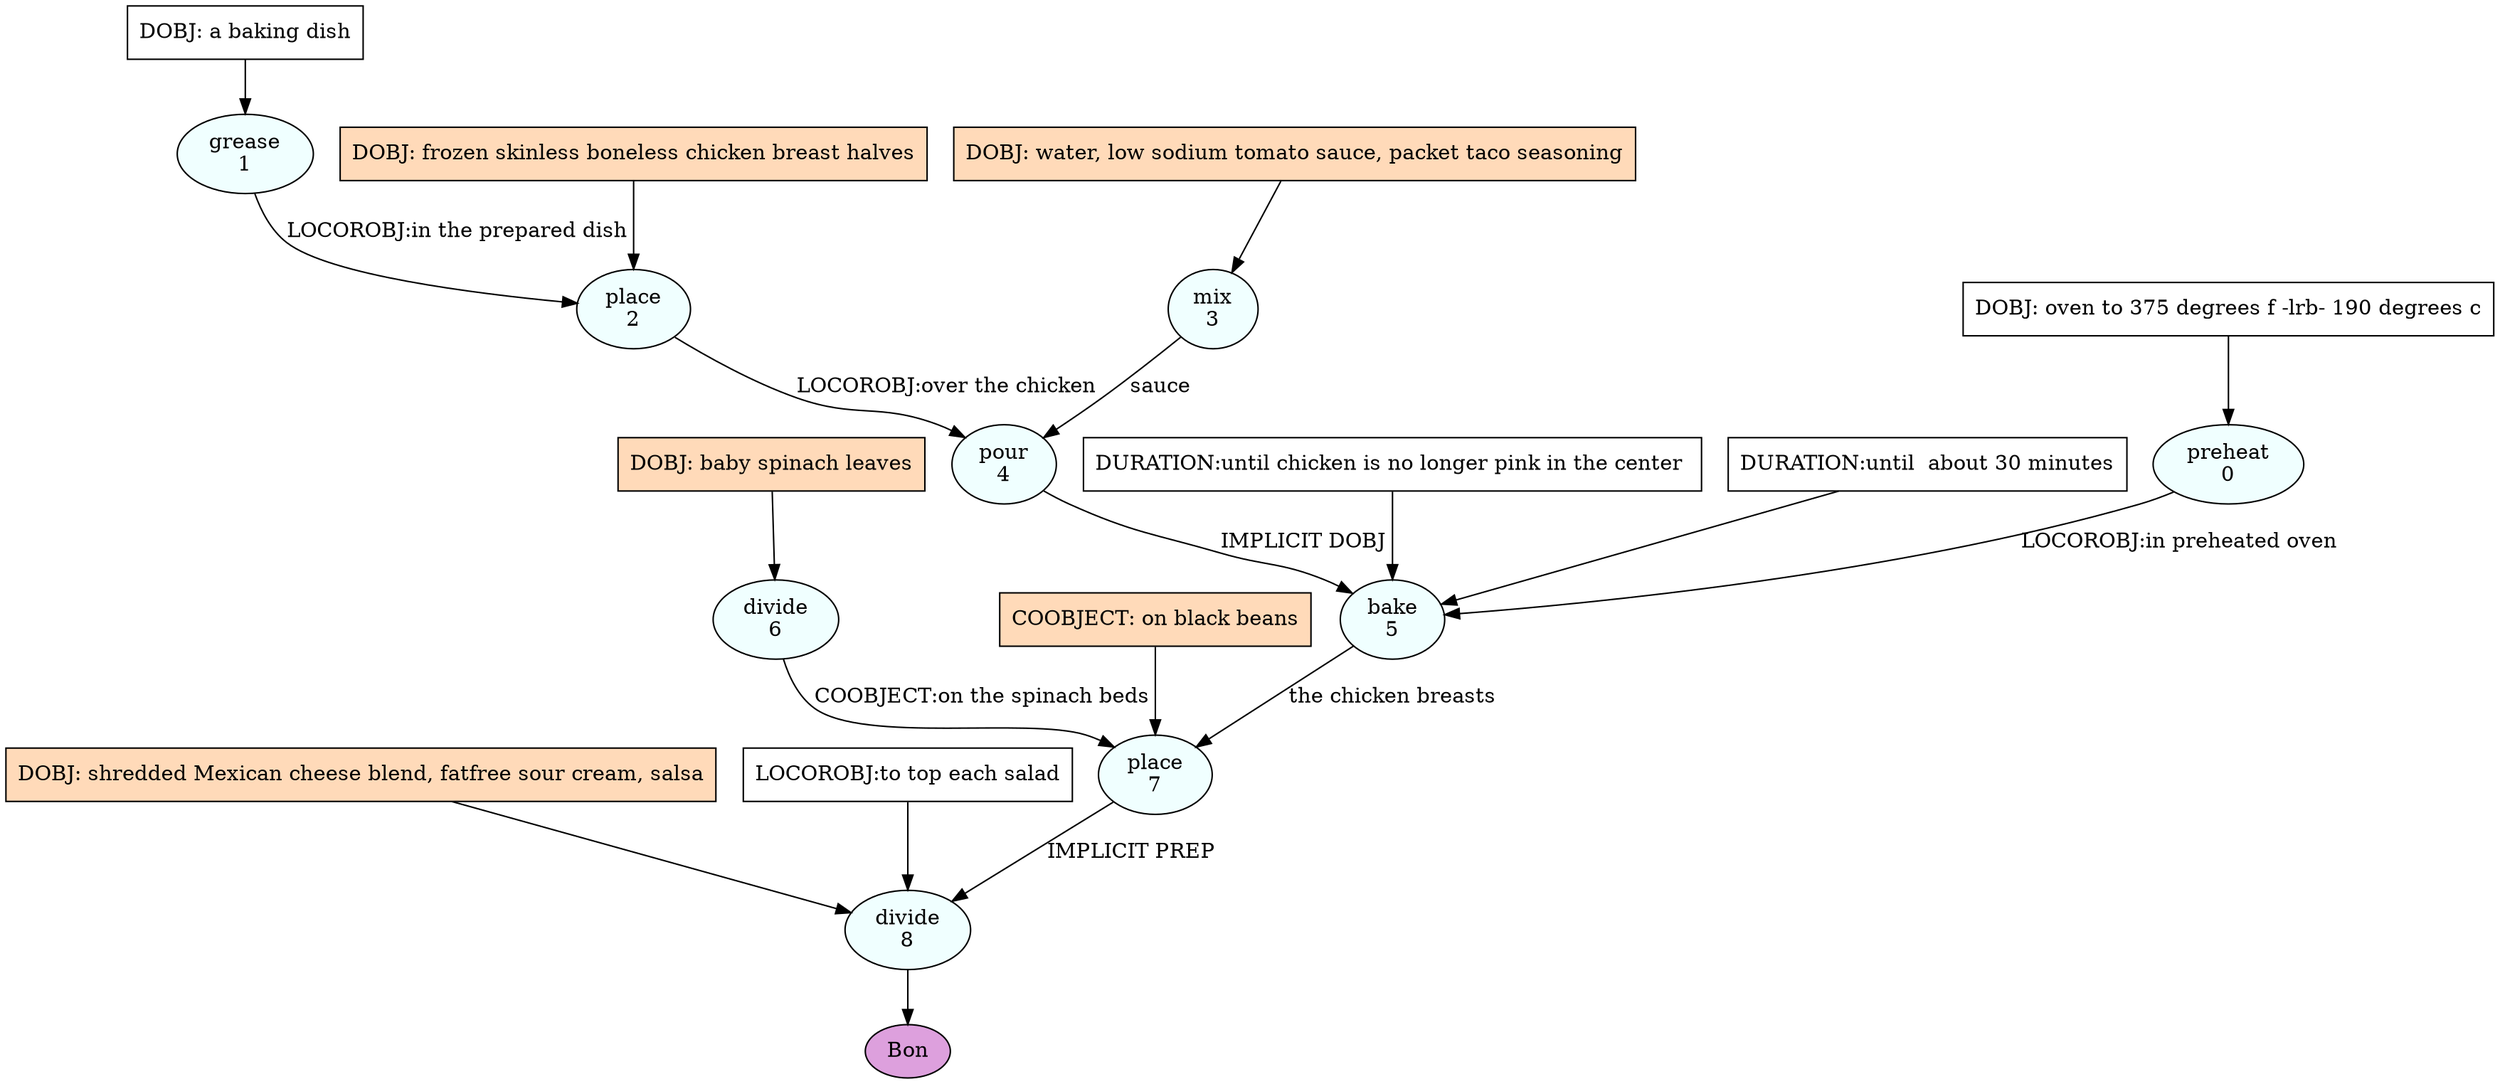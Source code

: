 digraph recipe {
E0[label="preheat
0", shape=oval, style=filled, fillcolor=azure]
E1[label="grease
1", shape=oval, style=filled, fillcolor=azure]
E2[label="place
2", shape=oval, style=filled, fillcolor=azure]
E3[label="mix
3", shape=oval, style=filled, fillcolor=azure]
E4[label="pour
4", shape=oval, style=filled, fillcolor=azure]
E5[label="bake
5", shape=oval, style=filled, fillcolor=azure]
E6[label="divide
6", shape=oval, style=filled, fillcolor=azure]
E7[label="place
7", shape=oval, style=filled, fillcolor=azure]
E8[label="divide
8", shape=oval, style=filled, fillcolor=azure]
D3[label="DOBJ: water, low sodium tomato sauce, packet taco seasoning", shape=box, style=filled, fillcolor=peachpuff]
D3 -> E3
D1[label="DOBJ: a baking dish", shape=box, style=filled, fillcolor=white]
D1 -> E1
D0[label="DOBJ: oven to 375 degrees f -lrb- 190 degrees c", shape=box, style=filled, fillcolor=white]
D0 -> E0
D6[label="DOBJ: baby spinach leaves", shape=box, style=filled, fillcolor=peachpuff]
D6 -> E6
D2_ing[label="DOBJ: frozen skinless boneless chicken breast halves", shape=box, style=filled, fillcolor=peachpuff]
D2_ing -> E2
E1 -> E2 [label="LOCOROBJ:in the prepared dish"]
E3 -> E4 [label="sauce"]
E2 -> E4 [label="LOCOROBJ:over the chicken"]
E4 -> E5 [label="IMPLICIT DOBJ"]
E0 -> E5 [label="LOCOROBJ:in preheated oven"]
P5_1_0[label="DURATION:until chicken is no longer pink in the center ", shape=box, style=filled, fillcolor=white]
P5_1_0 -> E5
P5_1_1[label="DURATION:until  about 30 minutes", shape=box, style=filled, fillcolor=white]
P5_1_1 -> E5
E5 -> E7 [label="the chicken breasts"]
P7_0_ing[label="COOBJECT: on black beans", shape=box, style=filled, fillcolor=peachpuff]
P7_0_ing -> E7
E6 -> E7 [label="COOBJECT:on the spinach beds"]
D8_ing[label="DOBJ: shredded Mexican cheese blend, fatfree sour cream, salsa", shape=box, style=filled, fillcolor=peachpuff]
D8_ing -> E8
E7 -> E8 [label="IMPLICIT PREP"]
P8_1_0[label="LOCOROBJ:to top each salad", shape=box, style=filled, fillcolor=white]
P8_1_0 -> E8
EOR[label="Bon", shape=oval, style=filled, fillcolor=plum]
E8 -> EOR
}
